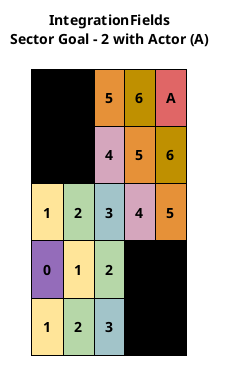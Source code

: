 @startuml int_field_sector_to_sector_2

title
IntegrationFields
Sector Goal - 2 with Actor (A)

|<#000000>\n   X   \n|<#000000>\n   X   \n|<#e69138>\n   5   \n|<#bf9000>\n   6   \n|<#e06666>\n   A   \n|
|<#000000>\n   X   \n|<#000000>\n   X   \n|<#d5a6bd>\n   4   \n|<#e69138>\n   5   \n|<#bf9000>\n   6   \n|
|<#ffe599>\n   1   \n|<#b6d7a8>\n   2   \n|<#a2c4c9>\n   3   \n|<#d5a6bd>\n   4   \n|<#e69138>\n   5   \n|
|<#946cba>\n   0   \n|<#ffe599>\n   1   \n|<#b6d7a8>\n   2   \n|<#000000>\n   X   \n|<#000000>\n   X   \n|
|<#ffe599>\n   1   \n|<#b6d7a8>\n   2   \n|<#a2c4c9>\n   3   \n|<#000000>\n   X   \n|<#000000>\n   X   \n|
end title
@enduml
